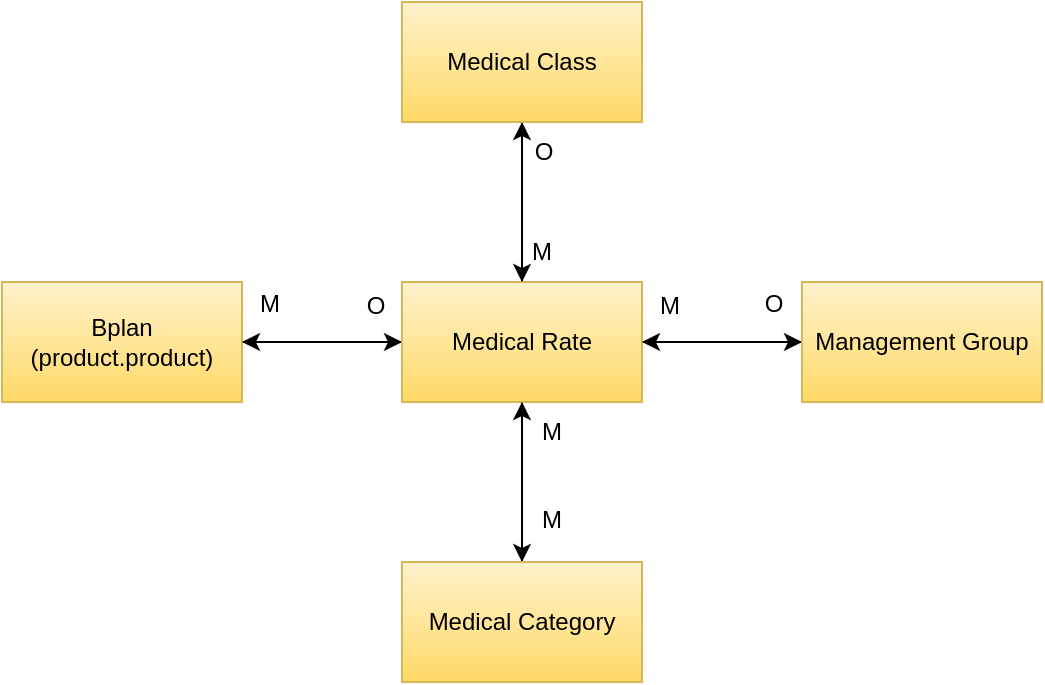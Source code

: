 <mxfile version="21.5.0" type="github">
  <diagram id="R2lEEEUBdFMjLlhIrx00" name="Page-1">
    <mxGraphModel dx="1114" dy="613" grid="1" gridSize="10" guides="1" tooltips="1" connect="1" arrows="1" fold="1" page="1" pageScale="1" pageWidth="850" pageHeight="1100" math="0" shadow="0" extFonts="Permanent Marker^https://fonts.googleapis.com/css?family=Permanent+Marker">
      <root>
        <mxCell id="0" />
        <mxCell id="1" parent="0" />
        <mxCell id="6aJ_woeiXj7KVQJrhbrG-3" value="" style="edgeStyle=orthogonalEdgeStyle;rounded=0;orthogonalLoop=1;jettySize=auto;html=1;" edge="1" parent="1" source="6aJ_woeiXj7KVQJrhbrG-1" target="6aJ_woeiXj7KVQJrhbrG-2">
          <mxGeometry relative="1" as="geometry" />
        </mxCell>
        <mxCell id="6aJ_woeiXj7KVQJrhbrG-1" value="Bplan (product.product)" style="rounded=0;whiteSpace=wrap;html=1;fillColor=#fff2cc;strokeColor=#d6b656;gradientColor=#ffd966;" vertex="1" parent="1">
          <mxGeometry x="80" y="190" width="120" height="60" as="geometry" />
        </mxCell>
        <mxCell id="6aJ_woeiXj7KVQJrhbrG-5" value="" style="edgeStyle=orthogonalEdgeStyle;rounded=0;orthogonalLoop=1;jettySize=auto;html=1;" edge="1" parent="1" source="6aJ_woeiXj7KVQJrhbrG-2" target="6aJ_woeiXj7KVQJrhbrG-4">
          <mxGeometry relative="1" as="geometry" />
        </mxCell>
        <mxCell id="6aJ_woeiXj7KVQJrhbrG-6" style="edgeStyle=orthogonalEdgeStyle;rounded=0;orthogonalLoop=1;jettySize=auto;html=1;entryX=1;entryY=0.5;entryDx=0;entryDy=0;" edge="1" parent="1" source="6aJ_woeiXj7KVQJrhbrG-2" target="6aJ_woeiXj7KVQJrhbrG-1">
          <mxGeometry relative="1" as="geometry" />
        </mxCell>
        <mxCell id="6aJ_woeiXj7KVQJrhbrG-14" value="" style="edgeStyle=orthogonalEdgeStyle;rounded=0;orthogonalLoop=1;jettySize=auto;html=1;" edge="1" parent="1" source="6aJ_woeiXj7KVQJrhbrG-2" target="6aJ_woeiXj7KVQJrhbrG-13">
          <mxGeometry relative="1" as="geometry" />
        </mxCell>
        <mxCell id="6aJ_woeiXj7KVQJrhbrG-16" value="" style="edgeStyle=orthogonalEdgeStyle;rounded=0;orthogonalLoop=1;jettySize=auto;html=1;" edge="1" parent="1" source="6aJ_woeiXj7KVQJrhbrG-2" target="6aJ_woeiXj7KVQJrhbrG-15">
          <mxGeometry relative="1" as="geometry" />
        </mxCell>
        <mxCell id="6aJ_woeiXj7KVQJrhbrG-2" value="Medical Rate" style="rounded=0;whiteSpace=wrap;html=1;fillColor=#fff2cc;strokeColor=#d6b656;gradientColor=#ffd966;" vertex="1" parent="1">
          <mxGeometry x="280" y="190" width="120" height="60" as="geometry" />
        </mxCell>
        <mxCell id="6aJ_woeiXj7KVQJrhbrG-7" style="edgeStyle=orthogonalEdgeStyle;rounded=0;orthogonalLoop=1;jettySize=auto;html=1;entryX=0.5;entryY=1;entryDx=0;entryDy=0;" edge="1" parent="1" source="6aJ_woeiXj7KVQJrhbrG-4" target="6aJ_woeiXj7KVQJrhbrG-2">
          <mxGeometry relative="1" as="geometry" />
        </mxCell>
        <mxCell id="6aJ_woeiXj7KVQJrhbrG-4" value="Medical Category" style="rounded=0;whiteSpace=wrap;html=1;fillColor=#fff2cc;strokeColor=#d6b656;gradientColor=#ffd966;" vertex="1" parent="1">
          <mxGeometry x="280" y="330" width="120" height="60" as="geometry" />
        </mxCell>
        <mxCell id="6aJ_woeiXj7KVQJrhbrG-8" value="M" style="text;html=1;strokeColor=none;fillColor=none;align=center;verticalAlign=middle;whiteSpace=wrap;rounded=0;" vertex="1" parent="1">
          <mxGeometry x="184" y="186" width="60" height="30" as="geometry" />
        </mxCell>
        <mxCell id="6aJ_woeiXj7KVQJrhbrG-9" value="O" style="text;html=1;strokeColor=none;fillColor=none;align=center;verticalAlign=middle;whiteSpace=wrap;rounded=0;" vertex="1" parent="1">
          <mxGeometry x="237" y="187" width="60" height="30" as="geometry" />
        </mxCell>
        <mxCell id="6aJ_woeiXj7KVQJrhbrG-10" value="M" style="text;html=1;strokeColor=none;fillColor=none;align=center;verticalAlign=middle;whiteSpace=wrap;rounded=0;" vertex="1" parent="1">
          <mxGeometry x="325" y="250" width="60" height="30" as="geometry" />
        </mxCell>
        <mxCell id="6aJ_woeiXj7KVQJrhbrG-11" value="M" style="text;html=1;strokeColor=none;fillColor=none;align=center;verticalAlign=middle;whiteSpace=wrap;rounded=0;" vertex="1" parent="1">
          <mxGeometry x="325" y="294" width="60" height="30" as="geometry" />
        </mxCell>
        <mxCell id="6aJ_woeiXj7KVQJrhbrG-18" style="edgeStyle=orthogonalEdgeStyle;rounded=0;orthogonalLoop=1;jettySize=auto;html=1;" edge="1" parent="1" source="6aJ_woeiXj7KVQJrhbrG-13">
          <mxGeometry relative="1" as="geometry">
            <mxPoint x="400" y="220" as="targetPoint" />
          </mxGeometry>
        </mxCell>
        <mxCell id="6aJ_woeiXj7KVQJrhbrG-13" value="Management Group" style="rounded=0;whiteSpace=wrap;html=1;fillColor=#fff2cc;strokeColor=#d6b656;gradientColor=#ffd966;" vertex="1" parent="1">
          <mxGeometry x="480" y="190" width="120" height="60" as="geometry" />
        </mxCell>
        <mxCell id="6aJ_woeiXj7KVQJrhbrG-17" style="edgeStyle=orthogonalEdgeStyle;rounded=0;orthogonalLoop=1;jettySize=auto;html=1;entryX=0.5;entryY=0;entryDx=0;entryDy=0;" edge="1" parent="1" source="6aJ_woeiXj7KVQJrhbrG-15" target="6aJ_woeiXj7KVQJrhbrG-2">
          <mxGeometry relative="1" as="geometry" />
        </mxCell>
        <mxCell id="6aJ_woeiXj7KVQJrhbrG-15" value="Medical Class" style="rounded=0;whiteSpace=wrap;html=1;fillColor=#fff2cc;strokeColor=#d6b656;gradientColor=#ffd966;" vertex="1" parent="1">
          <mxGeometry x="280" y="50" width="120" height="60" as="geometry" />
        </mxCell>
        <mxCell id="6aJ_woeiXj7KVQJrhbrG-19" value="M" style="text;html=1;strokeColor=none;fillColor=none;align=center;verticalAlign=middle;whiteSpace=wrap;rounded=0;" vertex="1" parent="1">
          <mxGeometry x="320" y="160" width="60" height="30" as="geometry" />
        </mxCell>
        <mxCell id="6aJ_woeiXj7KVQJrhbrG-20" value="O" style="text;html=1;strokeColor=none;fillColor=none;align=center;verticalAlign=middle;whiteSpace=wrap;rounded=0;" vertex="1" parent="1">
          <mxGeometry x="321" y="110" width="60" height="30" as="geometry" />
        </mxCell>
        <mxCell id="6aJ_woeiXj7KVQJrhbrG-21" value="M" style="text;html=1;strokeColor=none;fillColor=none;align=center;verticalAlign=middle;whiteSpace=wrap;rounded=0;" vertex="1" parent="1">
          <mxGeometry x="384" y="187" width="60" height="30" as="geometry" />
        </mxCell>
        <mxCell id="6aJ_woeiXj7KVQJrhbrG-22" value="O" style="text;html=1;strokeColor=none;fillColor=none;align=center;verticalAlign=middle;whiteSpace=wrap;rounded=0;" vertex="1" parent="1">
          <mxGeometry x="436" y="186" width="60" height="30" as="geometry" />
        </mxCell>
      </root>
    </mxGraphModel>
  </diagram>
</mxfile>
